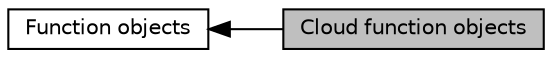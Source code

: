 digraph "Cloud function objects"
{
  bgcolor="transparent";
  edge [fontname="Helvetica",fontsize="10",labelfontname="Helvetica",labelfontsize="10"];
  node [fontname="Helvetica",fontsize="10",shape=record];
  rankdir=LR;
  Node0 [label="Cloud function objects",height=0.2,width=0.4,color="black", fillcolor="grey75", style="filled", fontcolor="black"];
  Node1 [label="Function objects",height=0.2,width=0.4,color="black",URL="$a11072.html"];
  Node1->Node0 [shape=plaintext, dir="back", style="solid"];
}
